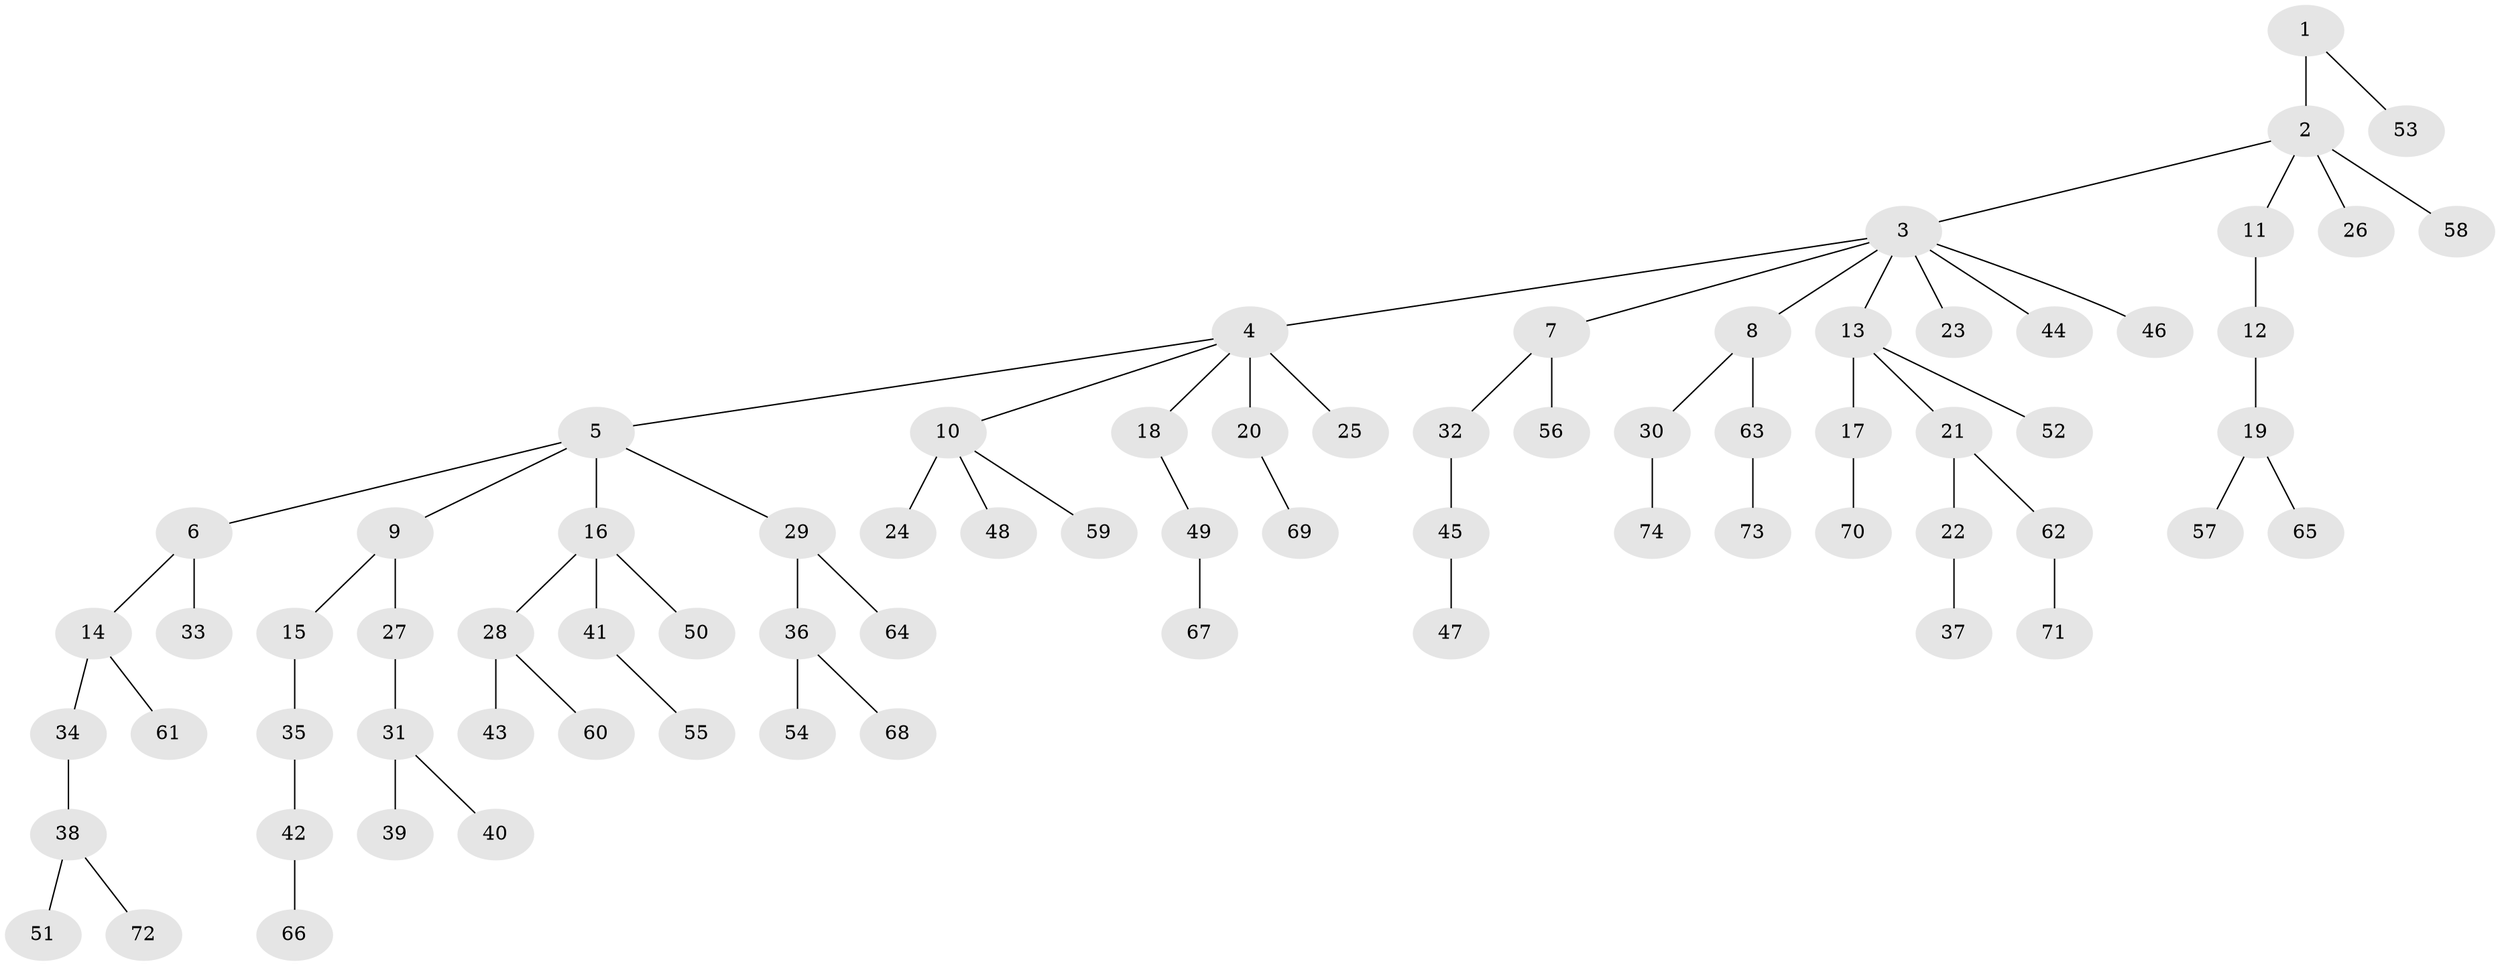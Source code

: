 // original degree distribution, {4: 0.0472972972972973, 9: 0.006756756756756757, 8: 0.006756756756756757, 6: 0.02027027027027027, 5: 0.04054054054054054, 3: 0.08783783783783784, 2: 0.30405405405405406, 1: 0.4864864864864865}
// Generated by graph-tools (version 1.1) at 2025/52/03/04/25 22:52:02]
// undirected, 74 vertices, 73 edges
graph export_dot {
  node [color=gray90,style=filled];
  1;
  2;
  3;
  4;
  5;
  6;
  7;
  8;
  9;
  10;
  11;
  12;
  13;
  14;
  15;
  16;
  17;
  18;
  19;
  20;
  21;
  22;
  23;
  24;
  25;
  26;
  27;
  28;
  29;
  30;
  31;
  32;
  33;
  34;
  35;
  36;
  37;
  38;
  39;
  40;
  41;
  42;
  43;
  44;
  45;
  46;
  47;
  48;
  49;
  50;
  51;
  52;
  53;
  54;
  55;
  56;
  57;
  58;
  59;
  60;
  61;
  62;
  63;
  64;
  65;
  66;
  67;
  68;
  69;
  70;
  71;
  72;
  73;
  74;
  1 -- 2 [weight=2.0];
  1 -- 53 [weight=1.0];
  2 -- 3 [weight=1.0];
  2 -- 11 [weight=1.0];
  2 -- 26 [weight=1.0];
  2 -- 58 [weight=1.0];
  3 -- 4 [weight=1.0];
  3 -- 7 [weight=1.0];
  3 -- 8 [weight=1.0];
  3 -- 13 [weight=1.0];
  3 -- 23 [weight=1.0];
  3 -- 44 [weight=1.0];
  3 -- 46 [weight=1.0];
  4 -- 5 [weight=1.0];
  4 -- 10 [weight=1.0];
  4 -- 18 [weight=1.0];
  4 -- 20 [weight=2.0];
  4 -- 25 [weight=1.0];
  5 -- 6 [weight=1.0];
  5 -- 9 [weight=1.0];
  5 -- 16 [weight=1.0];
  5 -- 29 [weight=1.0];
  6 -- 14 [weight=1.0];
  6 -- 33 [weight=1.0];
  7 -- 32 [weight=1.0];
  7 -- 56 [weight=1.0];
  8 -- 30 [weight=1.0];
  8 -- 63 [weight=1.0];
  9 -- 15 [weight=1.0];
  9 -- 27 [weight=1.0];
  10 -- 24 [weight=3.0];
  10 -- 48 [weight=1.0];
  10 -- 59 [weight=1.0];
  11 -- 12 [weight=3.0];
  12 -- 19 [weight=1.0];
  13 -- 17 [weight=1.0];
  13 -- 21 [weight=1.0];
  13 -- 52 [weight=1.0];
  14 -- 34 [weight=1.0];
  14 -- 61 [weight=1.0];
  15 -- 35 [weight=1.0];
  16 -- 28 [weight=1.0];
  16 -- 41 [weight=1.0];
  16 -- 50 [weight=1.0];
  17 -- 70 [weight=1.0];
  18 -- 49 [weight=1.0];
  19 -- 57 [weight=1.0];
  19 -- 65 [weight=1.0];
  20 -- 69 [weight=1.0];
  21 -- 22 [weight=1.0];
  21 -- 62 [weight=1.0];
  22 -- 37 [weight=2.0];
  27 -- 31 [weight=2.0];
  28 -- 43 [weight=1.0];
  28 -- 60 [weight=1.0];
  29 -- 36 [weight=2.0];
  29 -- 64 [weight=1.0];
  30 -- 74 [weight=1.0];
  31 -- 39 [weight=1.0];
  31 -- 40 [weight=1.0];
  32 -- 45 [weight=1.0];
  34 -- 38 [weight=1.0];
  35 -- 42 [weight=1.0];
  36 -- 54 [weight=1.0];
  36 -- 68 [weight=1.0];
  38 -- 51 [weight=1.0];
  38 -- 72 [weight=1.0];
  41 -- 55 [weight=1.0];
  42 -- 66 [weight=1.0];
  45 -- 47 [weight=1.0];
  49 -- 67 [weight=1.0];
  62 -- 71 [weight=1.0];
  63 -- 73 [weight=1.0];
}
